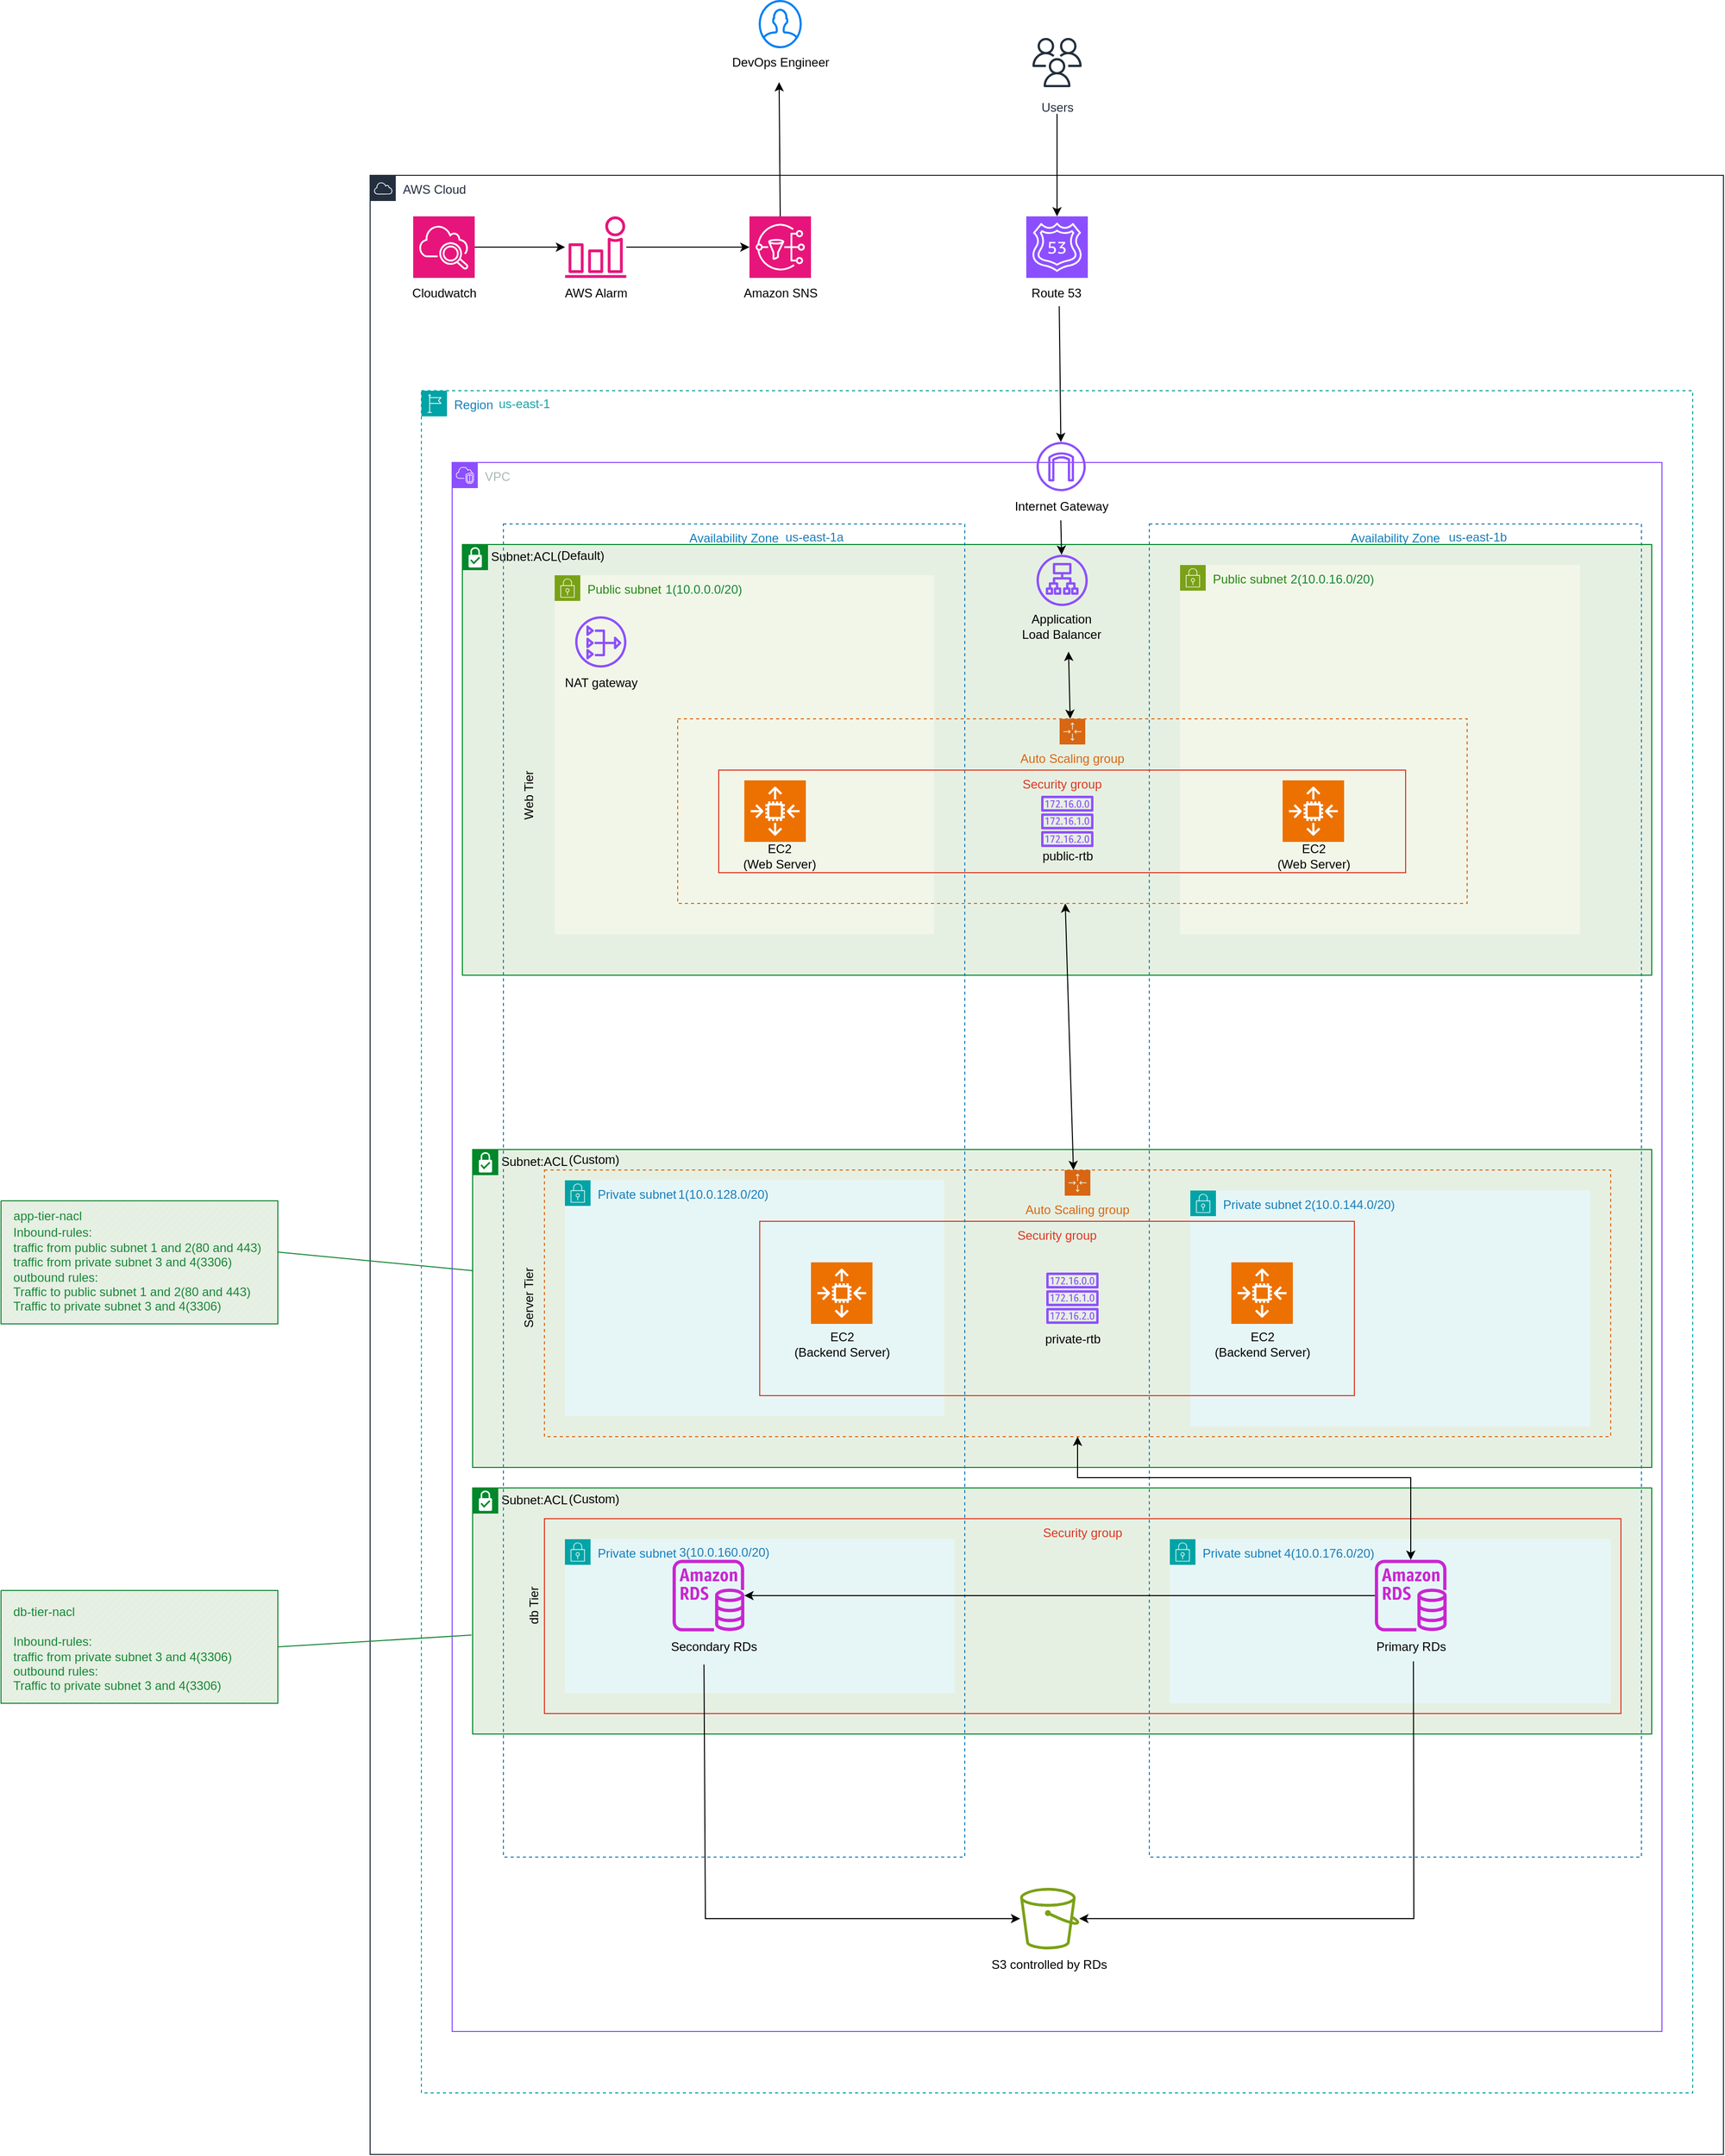 <mxfile version="25.0.1">
  <diagram name="Page-1" id="tlLKUwEAaoIh_okFM4wU">
    <mxGraphModel dx="1518" dy="1754" grid="1" gridSize="10" guides="1" tooltips="1" connect="1" arrows="1" fold="1" page="1" pageScale="1" pageWidth="827" pageHeight="1169" math="0" shadow="0">
      <root>
        <mxCell id="0" />
        <mxCell id="1" parent="0" />
        <mxCell id="Oq4xvx31ndR5QJnR-ndJ-1" value="Subnet:ACL" style="shape=mxgraph.ibm.box;prType=subnet;fontStyle=0;verticalAlign=top;align=left;spacingLeft=32;spacingTop=4;fillColor=#E6F0E2;rounded=0;whiteSpace=wrap;html=1;strokeColor=#00882B;strokeWidth=1;dashed=0;container=1;spacing=-4;collapsible=0;expand=0;recursiveResize=0;" vertex="1" parent="1">
          <mxGeometry x="80" y="1210" width="1150" height="240" as="geometry" />
        </mxCell>
        <mxCell id="Oq4xvx31ndR5QJnR-ndJ-2" value="Subnet:ACL" style="shape=mxgraph.ibm.box;prType=subnet;fontStyle=0;verticalAlign=top;align=left;spacingLeft=32;spacingTop=4;fillColor=#E6F0E2;rounded=0;whiteSpace=wrap;html=1;strokeColor=#00882B;strokeWidth=1;dashed=0;container=1;spacing=-4;collapsible=0;expand=0;recursiveResize=0;" vertex="1" parent="1">
          <mxGeometry x="80" y="880" width="1150" height="310" as="geometry" />
        </mxCell>
        <mxCell id="Oq4xvx31ndR5QJnR-ndJ-3" value="Subnet:ACL" style="shape=mxgraph.ibm.box;prType=subnet;fontStyle=0;verticalAlign=top;align=left;spacingLeft=32;spacingTop=4;fillColor=#E6F0E2;rounded=0;whiteSpace=wrap;html=1;strokeColor=#00882B;strokeWidth=1;dashed=0;container=1;spacing=-4;collapsible=0;expand=0;recursiveResize=0;" vertex="1" parent="1">
          <mxGeometry x="70" y="290" width="1160" height="420" as="geometry" />
        </mxCell>
        <mxCell id="Oq4xvx31ndR5QJnR-ndJ-4" value="Private subnet" style="points=[[0,0],[0.25,0],[0.5,0],[0.75,0],[1,0],[1,0.25],[1,0.5],[1,0.75],[1,1],[0.75,1],[0.5,1],[0.25,1],[0,1],[0,0.75],[0,0.5],[0,0.25]];outlineConnect=0;gradientColor=none;html=1;whiteSpace=wrap;fontSize=12;fontStyle=0;container=1;pointerEvents=0;collapsible=0;recursiveResize=0;shape=mxgraph.aws4.group;grIcon=mxgraph.aws4.group_security_group;grStroke=0;strokeColor=#00A4A6;fillColor=#E6F6F7;verticalAlign=top;align=left;spacingLeft=30;fontColor=#147EBA;dashed=0;" vertex="1" parent="1">
          <mxGeometry x="760" y="1260" width="430" height="160" as="geometry" />
        </mxCell>
        <mxCell id="Oq4xvx31ndR5QJnR-ndJ-5" value="Private subnet" style="points=[[0,0],[0.25,0],[0.5,0],[0.75,0],[1,0],[1,0.25],[1,0.5],[1,0.75],[1,1],[0.75,1],[0.5,1],[0.25,1],[0,1],[0,0.75],[0,0.5],[0,0.25]];outlineConnect=0;gradientColor=none;html=1;whiteSpace=wrap;fontSize=12;fontStyle=0;container=1;pointerEvents=0;collapsible=0;recursiveResize=0;shape=mxgraph.aws4.group;grIcon=mxgraph.aws4.group_security_group;grStroke=0;strokeColor=#00A4A6;fillColor=#E6F6F7;verticalAlign=top;align=left;spacingLeft=30;fontColor=#147EBA;dashed=0;" vertex="1" parent="1">
          <mxGeometry x="170" y="1260" width="380" height="150" as="geometry" />
        </mxCell>
        <mxCell id="Oq4xvx31ndR5QJnR-ndJ-6" value="Security group" style="fillColor=none;strokeColor=#DD3522;verticalAlign=top;fontStyle=0;fontColor=#DD3522;whiteSpace=wrap;html=1;" vertex="1" parent="1">
          <mxGeometry x="150" y="1240" width="1050" height="190" as="geometry" />
        </mxCell>
        <mxCell id="Oq4xvx31ndR5QJnR-ndJ-7" value="Private subnet" style="points=[[0,0],[0.25,0],[0.5,0],[0.75,0],[1,0],[1,0.25],[1,0.5],[1,0.75],[1,1],[0.75,1],[0.5,1],[0.25,1],[0,1],[0,0.75],[0,0.5],[0,0.25]];outlineConnect=0;gradientColor=none;html=1;whiteSpace=wrap;fontSize=12;fontStyle=0;container=1;pointerEvents=0;collapsible=0;recursiveResize=0;shape=mxgraph.aws4.group;grIcon=mxgraph.aws4.group_security_group;grStroke=0;strokeColor=#00A4A6;fillColor=#E6F6F7;verticalAlign=top;align=left;spacingLeft=30;fontColor=#147EBA;dashed=0;" vertex="1" parent="1">
          <mxGeometry x="780" y="920" width="390" height="230" as="geometry" />
        </mxCell>
        <mxCell id="Oq4xvx31ndR5QJnR-ndJ-8" value="Private subnet" style="points=[[0,0],[0.25,0],[0.5,0],[0.75,0],[1,0],[1,0.25],[1,0.5],[1,0.75],[1,1],[0.75,1],[0.5,1],[0.25,1],[0,1],[0,0.75],[0,0.5],[0,0.25]];outlineConnect=0;gradientColor=none;html=1;whiteSpace=wrap;fontSize=12;fontStyle=0;container=1;pointerEvents=0;collapsible=0;recursiveResize=0;shape=mxgraph.aws4.group;grIcon=mxgraph.aws4.group_security_group;grStroke=0;strokeColor=#00A4A6;fillColor=#E6F6F7;verticalAlign=top;align=left;spacingLeft=30;fontColor=#147EBA;dashed=0;" vertex="1" parent="1">
          <mxGeometry x="170" y="910" width="370" height="230" as="geometry" />
        </mxCell>
        <mxCell id="Oq4xvx31ndR5QJnR-ndJ-9" value="Security group" style="fillColor=none;strokeColor=#DD3522;verticalAlign=top;fontStyle=0;fontColor=#DD3522;whiteSpace=wrap;html=1;" vertex="1" parent="1">
          <mxGeometry x="360" y="950" width="580" height="170" as="geometry" />
        </mxCell>
        <mxCell id="Oq4xvx31ndR5QJnR-ndJ-10" value="Public subnet" style="points=[[0,0],[0.25,0],[0.5,0],[0.75,0],[1,0],[1,0.25],[1,0.5],[1,0.75],[1,1],[0.75,1],[0.5,1],[0.25,1],[0,1],[0,0.75],[0,0.5],[0,0.25]];outlineConnect=0;gradientColor=none;html=1;whiteSpace=wrap;fontSize=12;fontStyle=0;container=1;pointerEvents=0;collapsible=0;recursiveResize=0;shape=mxgraph.aws4.group;grIcon=mxgraph.aws4.group_security_group;grStroke=0;strokeColor=#7AA116;fillColor=#F2F6E8;verticalAlign=top;align=left;spacingLeft=30;fontColor=#248814;dashed=0;" vertex="1" parent="1">
          <mxGeometry x="770" y="310" width="390" height="360" as="geometry" />
        </mxCell>
        <mxCell id="Oq4xvx31ndR5QJnR-ndJ-11" value="Public subnet" style="points=[[0,0],[0.25,0],[0.5,0],[0.75,0],[1,0],[1,0.25],[1,0.5],[1,0.75],[1,1],[0.75,1],[0.5,1],[0.25,1],[0,1],[0,0.75],[0,0.5],[0,0.25]];outlineConnect=0;gradientColor=none;html=1;whiteSpace=wrap;fontSize=12;fontStyle=0;container=1;pointerEvents=0;collapsible=0;recursiveResize=0;shape=mxgraph.aws4.group;grIcon=mxgraph.aws4.group_security_group;grStroke=0;strokeColor=#7AA116;fillColor=#F2F6E8;verticalAlign=top;align=left;spacingLeft=30;fontColor=#248814;dashed=0;" vertex="1" parent="1">
          <mxGeometry x="160" y="320" width="370" height="350" as="geometry" />
        </mxCell>
        <mxCell id="Oq4xvx31ndR5QJnR-ndJ-12" value="Region" style="points=[[0,0],[0.25,0],[0.5,0],[0.75,0],[1,0],[1,0.25],[1,0.5],[1,0.75],[1,1],[0.75,1],[0.5,1],[0.25,1],[0,1],[0,0.75],[0,0.5],[0,0.25]];outlineConnect=0;gradientColor=none;html=1;whiteSpace=wrap;fontSize=12;fontStyle=0;container=1;pointerEvents=0;collapsible=0;recursiveResize=0;shape=mxgraph.aws4.group;grIcon=mxgraph.aws4.group_region;strokeColor=#00A4A6;fillColor=none;verticalAlign=top;align=left;spacingLeft=30;fontColor=#147EBA;dashed=1;" vertex="1" parent="1">
          <mxGeometry x="30" y="140" width="1240" height="1660" as="geometry" />
        </mxCell>
        <mxCell id="Oq4xvx31ndR5QJnR-ndJ-13" value="Users" style="sketch=0;outlineConnect=0;fontColor=#232F3E;gradientColor=none;strokeColor=#232F3E;fillColor=#ffffff;dashed=0;verticalLabelPosition=bottom;verticalAlign=top;align=center;html=1;fontSize=12;fontStyle=0;aspect=fixed;shape=mxgraph.aws4.resourceIcon;resIcon=mxgraph.aws4.users;" vertex="1" parent="1">
          <mxGeometry x="620" y="-210" width="60" height="60" as="geometry" />
        </mxCell>
        <mxCell id="Oq4xvx31ndR5QJnR-ndJ-14" value="VPC" style="points=[[0,0],[0.25,0],[0.5,0],[0.75,0],[1,0],[1,0.25],[1,0.5],[1,0.75],[1,1],[0.75,1],[0.5,1],[0.25,1],[0,1],[0,0.75],[0,0.5],[0,0.25]];outlineConnect=0;gradientColor=none;html=1;whiteSpace=wrap;fontSize=12;fontStyle=0;container=1;pointerEvents=0;collapsible=0;recursiveResize=0;shape=mxgraph.aws4.group;grIcon=mxgraph.aws4.group_vpc2;strokeColor=#8C4FFF;fillColor=none;verticalAlign=top;align=left;spacingLeft=30;fontColor=#AAB7B8;dashed=0;" vertex="1" parent="1">
          <mxGeometry x="60" y="210" width="1180" height="1530" as="geometry" />
        </mxCell>
        <object label="Availability Zone" id="Oq4xvx31ndR5QJnR-ndJ-15">
          <mxCell style="fillColor=none;strokeColor=#147EBA;dashed=1;verticalAlign=top;fontStyle=0;fontColor=#147EBA;whiteSpace=wrap;html=1;" vertex="1" parent="Oq4xvx31ndR5QJnR-ndJ-14">
            <mxGeometry x="50" y="60" width="450" height="1300" as="geometry" />
          </mxCell>
        </object>
        <mxCell id="Oq4xvx31ndR5QJnR-ndJ-16" value="Availability Zone" style="fillColor=none;strokeColor=#147EBA;dashed=1;verticalAlign=top;fontStyle=0;fontColor=#147EBA;whiteSpace=wrap;html=1;" vertex="1" parent="Oq4xvx31ndR5QJnR-ndJ-14">
          <mxGeometry x="680" y="60" width="480" height="1300" as="geometry" />
        </mxCell>
        <mxCell id="Oq4xvx31ndR5QJnR-ndJ-17" value="" style="sketch=0;points=[[0,0,0],[0.25,0,0],[0.5,0,0],[0.75,0,0],[1,0,0],[0,1,0],[0.25,1,0],[0.5,1,0],[0.75,1,0],[1,1,0],[0,0.25,0],[0,0.5,0],[0,0.75,0],[1,0.25,0],[1,0.5,0],[1,0.75,0]];outlineConnect=0;fontColor=#232F3E;fillColor=#ED7100;strokeColor=#ffffff;dashed=0;verticalLabelPosition=bottom;verticalAlign=top;align=center;html=1;fontSize=12;fontStyle=0;aspect=fixed;shape=mxgraph.aws4.resourceIcon;resIcon=mxgraph.aws4.auto_scaling2;" vertex="1" parent="Oq4xvx31ndR5QJnR-ndJ-14">
          <mxGeometry x="285" y="310" width="60" height="60" as="geometry" />
        </mxCell>
        <mxCell id="Oq4xvx31ndR5QJnR-ndJ-18" value="" style="sketch=0;outlineConnect=0;fontColor=#232F3E;gradientColor=none;fillColor=#C925D1;strokeColor=none;dashed=0;verticalLabelPosition=bottom;verticalAlign=top;align=center;html=1;fontSize=12;fontStyle=0;aspect=fixed;pointerEvents=1;shape=mxgraph.aws4.rds_instance;" vertex="1" parent="Oq4xvx31ndR5QJnR-ndJ-14">
          <mxGeometry x="215" y="1070" width="70" height="70" as="geometry" />
        </mxCell>
        <mxCell id="Oq4xvx31ndR5QJnR-ndJ-19" value="" style="sketch=0;outlineConnect=0;fontColor=#232F3E;gradientColor=none;fillColor=#8C4FFF;strokeColor=none;dashed=0;verticalLabelPosition=bottom;verticalAlign=top;align=center;html=1;fontSize=12;fontStyle=0;aspect=fixed;pointerEvents=1;shape=mxgraph.aws4.nat_gateway;" vertex="1" parent="Oq4xvx31ndR5QJnR-ndJ-14">
          <mxGeometry x="120" y="150" width="50" height="50" as="geometry" />
        </mxCell>
        <mxCell id="Oq4xvx31ndR5QJnR-ndJ-20" value="EC2&lt;div&gt;(Backend Server)&lt;/div&gt;" style="text;html=1;align=center;verticalAlign=middle;resizable=0;points=[];autosize=1;strokeColor=none;fillColor=none;" vertex="1" parent="Oq4xvx31ndR5QJnR-ndJ-14">
          <mxGeometry x="320" y="840" width="120" height="40" as="geometry" />
        </mxCell>
        <mxCell id="Oq4xvx31ndR5QJnR-ndJ-21" value="EC2&lt;div&gt;(Backend Server)&lt;/div&gt;" style="text;html=1;align=center;verticalAlign=middle;resizable=0;points=[];autosize=1;strokeColor=none;fillColor=none;" vertex="1" parent="Oq4xvx31ndR5QJnR-ndJ-14">
          <mxGeometry x="730" y="840" width="120" height="40" as="geometry" />
        </mxCell>
        <mxCell id="Oq4xvx31ndR5QJnR-ndJ-22" value="db Tier" style="text;html=1;align=center;verticalAlign=middle;resizable=0;points=[];autosize=1;strokeColor=none;fillColor=none;rotation=-90;" vertex="1" parent="Oq4xvx31ndR5QJnR-ndJ-14">
          <mxGeometry x="50" y="1100" width="60" height="30" as="geometry" />
        </mxCell>
        <mxCell id="Oq4xvx31ndR5QJnR-ndJ-23" value="" style="sketch=0;points=[[0,0,0],[0.25,0,0],[0.5,0,0],[0.75,0,0],[1,0,0],[0,1,0],[0.25,1,0],[0.5,1,0],[0.75,1,0],[1,1,0],[0,0.25,0],[0,0.5,0],[0,0.75,0],[1,0.25,0],[1,0.5,0],[1,0.75,0]];outlineConnect=0;fontColor=#232F3E;fillColor=#ED7100;strokeColor=#ffffff;dashed=0;verticalLabelPosition=bottom;verticalAlign=top;align=center;html=1;fontSize=12;fontStyle=0;aspect=fixed;shape=mxgraph.aws4.resourceIcon;resIcon=mxgraph.aws4.auto_scaling2;" vertex="1" parent="Oq4xvx31ndR5QJnR-ndJ-14">
          <mxGeometry x="810" y="310" width="60" height="60" as="geometry" />
        </mxCell>
        <mxCell id="Oq4xvx31ndR5QJnR-ndJ-24" value="" style="sketch=0;points=[[0,0,0],[0.25,0,0],[0.5,0,0],[0.75,0,0],[1,0,0],[0,1,0],[0.25,1,0],[0.5,1,0],[0.75,1,0],[1,1,0],[0,0.25,0],[0,0.5,0],[0,0.75,0],[1,0.25,0],[1,0.5,0],[1,0.75,0]];outlineConnect=0;fontColor=#232F3E;fillColor=#ED7100;strokeColor=#ffffff;dashed=0;verticalLabelPosition=bottom;verticalAlign=top;align=center;html=1;fontSize=12;fontStyle=0;aspect=fixed;shape=mxgraph.aws4.resourceIcon;resIcon=mxgraph.aws4.auto_scaling2;" vertex="1" parent="Oq4xvx31ndR5QJnR-ndJ-14">
          <mxGeometry x="760" y="780" width="60" height="60" as="geometry" />
        </mxCell>
        <mxCell id="Oq4xvx31ndR5QJnR-ndJ-25" value="(Default)" style="text;html=1;align=center;verticalAlign=middle;resizable=0;points=[];autosize=1;strokeColor=none;fillColor=none;" vertex="1" parent="Oq4xvx31ndR5QJnR-ndJ-14">
          <mxGeometry x="90" y="76" width="70" height="30" as="geometry" />
        </mxCell>
        <mxCell id="Oq4xvx31ndR5QJnR-ndJ-26" value="(Custom)" style="text;html=1;align=center;verticalAlign=middle;resizable=0;points=[];autosize=1;strokeColor=none;fillColor=none;" vertex="1" parent="Oq4xvx31ndR5QJnR-ndJ-14">
          <mxGeometry x="103" y="996" width="70" height="30" as="geometry" />
        </mxCell>
        <mxCell id="Oq4xvx31ndR5QJnR-ndJ-27" value="&lt;div style=&quot;text-align: start;&quot;&gt;&lt;font color=&quot;#178737&quot;&gt;1(10.0.0.0/20)&lt;/font&gt;&lt;/div&gt;" style="text;html=1;align=center;verticalAlign=middle;resizable=0;points=[];autosize=1;strokeColor=none;fillColor=none;" vertex="1" parent="Oq4xvx31ndR5QJnR-ndJ-14">
          <mxGeometry x="195" y="109" width="100" height="30" as="geometry" />
        </mxCell>
        <mxCell id="Oq4xvx31ndR5QJnR-ndJ-28" value="&lt;div style=&quot;text-align: start;&quot;&gt;&lt;font color=&quot;#178737&quot;&gt;2(10.0.16.0/20)&lt;/font&gt;&lt;/div&gt;" style="text;html=1;align=center;verticalAlign=middle;resizable=0;points=[];autosize=1;strokeColor=none;fillColor=none;" vertex="1" parent="Oq4xvx31ndR5QJnR-ndJ-14">
          <mxGeometry x="808" y="99" width="100" height="30" as="geometry" />
        </mxCell>
        <mxCell id="Oq4xvx31ndR5QJnR-ndJ-29" value="&lt;font color=&quot;#1e7db6&quot;&gt;us-east-1a&lt;/font&gt;" style="text;html=1;align=center;verticalAlign=middle;resizable=0;points=[];autosize=1;strokeColor=none;fillColor=none;" vertex="1" parent="Oq4xvx31ndR5QJnR-ndJ-14">
          <mxGeometry x="313" y="58" width="80" height="30" as="geometry" />
        </mxCell>
        <mxCell id="Oq4xvx31ndR5QJnR-ndJ-30" value="&lt;font color=&quot;#1e7db6&quot;&gt;us-east-1b&lt;/font&gt;" style="text;html=1;align=center;verticalAlign=middle;resizable=0;points=[];autosize=1;strokeColor=none;fillColor=none;" vertex="1" parent="Oq4xvx31ndR5QJnR-ndJ-14">
          <mxGeometry x="960" y="58" width="80" height="30" as="geometry" />
        </mxCell>
        <mxCell id="Oq4xvx31ndR5QJnR-ndJ-31" value="&lt;div style=&quot;text-align: start;&quot;&gt;&lt;font&gt;2(10.0.144.0/20)&lt;/font&gt;&lt;/div&gt;" style="text;html=1;align=center;verticalAlign=middle;resizable=0;points=[];autosize=1;strokeColor=none;fillColor=none;fontColor=#1E7DB6;" vertex="1" parent="Oq4xvx31ndR5QJnR-ndJ-14">
          <mxGeometry x="820" y="709" width="110" height="30" as="geometry" />
        </mxCell>
        <mxCell id="Oq4xvx31ndR5QJnR-ndJ-32" value="AWS Cloud" style="points=[[0,0],[0.25,0],[0.5,0],[0.75,0],[1,0],[1,0.25],[1,0.5],[1,0.75],[1,1],[0.75,1],[0.5,1],[0.25,1],[0,1],[0,0.75],[0,0.5],[0,0.25]];outlineConnect=0;gradientColor=none;html=1;whiteSpace=wrap;fontSize=12;fontStyle=0;container=1;pointerEvents=0;collapsible=0;recursiveResize=0;shape=mxgraph.aws4.group;grIcon=mxgraph.aws4.group_aws_cloud;strokeColor=#232F3E;fillColor=none;verticalAlign=top;align=left;spacingLeft=30;fontColor=#232F3E;dashed=0;" vertex="1" parent="1">
          <mxGeometry x="-20" y="-70" width="1320" height="1930" as="geometry" />
        </mxCell>
        <mxCell id="Oq4xvx31ndR5QJnR-ndJ-33" value="" style="sketch=0;points=[[0,0,0],[0.25,0,0],[0.5,0,0],[0.75,0,0],[1,0,0],[0,1,0],[0.25,1,0],[0.5,1,0],[0.75,1,0],[1,1,0],[0,0.25,0],[0,0.5,0],[0,0.75,0],[1,0.25,0],[1,0.5,0],[1,0.75,0]];outlineConnect=0;fontColor=#232F3E;fillColor=#8C4FFF;strokeColor=#ffffff;dashed=0;verticalLabelPosition=bottom;verticalAlign=top;align=center;html=1;fontSize=12;fontStyle=0;aspect=fixed;shape=mxgraph.aws4.resourceIcon;resIcon=mxgraph.aws4.route_53;" vertex="1" parent="Oq4xvx31ndR5QJnR-ndJ-32">
          <mxGeometry x="640" y="40" width="60" height="60" as="geometry" />
        </mxCell>
        <mxCell id="Oq4xvx31ndR5QJnR-ndJ-34" value="" style="sketch=0;outlineConnect=0;fontColor=#232F3E;gradientColor=none;fillColor=#8C4FFF;strokeColor=none;dashed=0;verticalLabelPosition=bottom;verticalAlign=top;align=center;html=1;fontSize=12;fontStyle=0;aspect=fixed;pointerEvents=1;shape=mxgraph.aws4.internet_gateway;" vertex="1" parent="Oq4xvx31ndR5QJnR-ndJ-32">
          <mxGeometry x="650" y="260" width="48" height="48" as="geometry" />
        </mxCell>
        <mxCell id="Oq4xvx31ndR5QJnR-ndJ-35" value="" style="endArrow=classic;html=1;rounded=0;exitX=0.545;exitY=0.921;exitDx=0;exitDy=0;exitPerimeter=0;" edge="1" parent="Oq4xvx31ndR5QJnR-ndJ-32" source="Oq4xvx31ndR5QJnR-ndJ-36" target="Oq4xvx31ndR5QJnR-ndJ-34">
          <mxGeometry width="50" height="50" relative="1" as="geometry">
            <mxPoint x="600" y="130" as="sourcePoint" />
            <mxPoint x="570" y="410" as="targetPoint" />
          </mxGeometry>
        </mxCell>
        <mxCell id="Oq4xvx31ndR5QJnR-ndJ-36" value="Route 53" style="text;html=1;align=center;verticalAlign=middle;resizable=0;points=[];autosize=1;strokeColor=none;fillColor=none;" vertex="1" parent="Oq4xvx31ndR5QJnR-ndJ-32">
          <mxGeometry x="634" y="100" width="70" height="30" as="geometry" />
        </mxCell>
        <mxCell id="Oq4xvx31ndR5QJnR-ndJ-37" value="Internet Gateway" style="text;html=1;align=center;verticalAlign=middle;resizable=0;points=[];autosize=1;strokeColor=none;fillColor=none;" vertex="1" parent="Oq4xvx31ndR5QJnR-ndJ-32">
          <mxGeometry x="619" y="308" width="110" height="30" as="geometry" />
        </mxCell>
        <mxCell id="Oq4xvx31ndR5QJnR-ndJ-38" value="" style="sketch=0;outlineConnect=0;fontColor=#232F3E;gradientColor=none;fillColor=#8C4FFF;strokeColor=none;dashed=0;verticalLabelPosition=bottom;verticalAlign=top;align=center;html=1;fontSize=12;fontStyle=0;aspect=fixed;pointerEvents=1;shape=mxgraph.aws4.application_load_balancer;" vertex="1" parent="Oq4xvx31ndR5QJnR-ndJ-32">
          <mxGeometry x="650" y="370" width="50" height="50" as="geometry" />
        </mxCell>
        <mxCell id="Oq4xvx31ndR5QJnR-ndJ-39" value="Application&lt;div&gt;Load Balancer&lt;/div&gt;" style="text;html=1;align=center;verticalAlign=middle;resizable=0;points=[];autosize=1;strokeColor=none;fillColor=none;" vertex="1" parent="Oq4xvx31ndR5QJnR-ndJ-32">
          <mxGeometry x="624" y="420" width="100" height="40" as="geometry" />
        </mxCell>
        <mxCell id="Oq4xvx31ndR5QJnR-ndJ-40" value="" style="endArrow=classic;html=1;rounded=0;exitX=0.497;exitY=0.946;exitDx=0;exitDy=0;exitPerimeter=0;" edge="1" parent="Oq4xvx31ndR5QJnR-ndJ-32" source="Oq4xvx31ndR5QJnR-ndJ-37" target="Oq4xvx31ndR5QJnR-ndJ-38">
          <mxGeometry width="50" height="50" relative="1" as="geometry">
            <mxPoint x="560" y="660" as="sourcePoint" />
            <mxPoint x="610" y="610" as="targetPoint" />
          </mxGeometry>
        </mxCell>
        <mxCell id="Oq4xvx31ndR5QJnR-ndJ-41" value="Server Tier" style="text;html=1;align=center;verticalAlign=middle;resizable=0;points=[];autosize=1;strokeColor=none;fillColor=none;rotation=-90;" vertex="1" parent="Oq4xvx31ndR5QJnR-ndJ-32">
          <mxGeometry x="115" y="1080" width="80" height="30" as="geometry" />
        </mxCell>
        <mxCell id="Oq4xvx31ndR5QJnR-ndJ-42" value="Web Tier" style="text;html=1;align=center;verticalAlign=middle;resizable=0;points=[];autosize=1;strokeColor=none;fillColor=none;flipV=0;flipH=1;rotation=-90;" vertex="1" parent="Oq4xvx31ndR5QJnR-ndJ-32">
          <mxGeometry x="120" y="590" width="70" height="30" as="geometry" />
        </mxCell>
        <mxCell id="Oq4xvx31ndR5QJnR-ndJ-43" value="NAT gateway" style="text;html=1;align=center;verticalAlign=middle;resizable=0;points=[];autosize=1;strokeColor=none;fillColor=none;" vertex="1" parent="Oq4xvx31ndR5QJnR-ndJ-32">
          <mxGeometry x="180" y="480" width="90" height="30" as="geometry" />
        </mxCell>
        <mxCell id="Oq4xvx31ndR5QJnR-ndJ-44" value="" style="sketch=0;points=[[0,0,0],[0.25,0,0],[0.5,0,0],[0.75,0,0],[1,0,0],[0,1,0],[0.25,1,0],[0.5,1,0],[0.75,1,0],[1,1,0],[0,0.25,0],[0,0.5,0],[0,0.75,0],[1,0.25,0],[1,0.5,0],[1,0.75,0]];points=[[0,0,0],[0.25,0,0],[0.5,0,0],[0.75,0,0],[1,0,0],[0,1,0],[0.25,1,0],[0.5,1,0],[0.75,1,0],[1,1,0],[0,0.25,0],[0,0.5,0],[0,0.75,0],[1,0.25,0],[1,0.5,0],[1,0.75,0]];outlineConnect=0;fontColor=#232F3E;fillColor=#E7157B;strokeColor=#ffffff;dashed=0;verticalLabelPosition=bottom;verticalAlign=top;align=center;html=1;fontSize=12;fontStyle=0;aspect=fixed;shape=mxgraph.aws4.resourceIcon;resIcon=mxgraph.aws4.cloudwatch_2;" vertex="1" parent="Oq4xvx31ndR5QJnR-ndJ-32">
          <mxGeometry x="42" y="40" width="60" height="60" as="geometry" />
        </mxCell>
        <mxCell id="Oq4xvx31ndR5QJnR-ndJ-45" value="Cloudwatch" style="text;html=1;align=center;verticalAlign=middle;resizable=0;points=[];autosize=1;strokeColor=none;fillColor=none;" vertex="1" parent="Oq4xvx31ndR5QJnR-ndJ-32">
          <mxGeometry x="27" y="100" width="90" height="30" as="geometry" />
        </mxCell>
        <mxCell id="Oq4xvx31ndR5QJnR-ndJ-46" value="" style="sketch=0;outlineConnect=0;fontColor=#232F3E;gradientColor=none;fillColor=#7AA116;strokeColor=none;dashed=0;verticalLabelPosition=bottom;verticalAlign=top;align=center;html=1;fontSize=12;fontStyle=0;aspect=fixed;pointerEvents=1;shape=mxgraph.aws4.bucket;" vertex="1" parent="Oq4xvx31ndR5QJnR-ndJ-32">
          <mxGeometry x="634" y="1670" width="57.69" height="60" as="geometry" />
        </mxCell>
        <mxCell id="Oq4xvx31ndR5QJnR-ndJ-47" value="S3 controlled by RDs" style="text;html=1;align=center;verticalAlign=middle;resizable=0;points=[];autosize=1;strokeColor=none;fillColor=none;" vertex="1" parent="Oq4xvx31ndR5QJnR-ndJ-32">
          <mxGeometry x="591.69" y="1730" width="140" height="30" as="geometry" />
        </mxCell>
        <mxCell id="Oq4xvx31ndR5QJnR-ndJ-48" value="Secondary RDs" style="text;html=1;align=center;verticalAlign=middle;resizable=0;points=[];autosize=1;strokeColor=none;fillColor=none;" vertex="1" parent="Oq4xvx31ndR5QJnR-ndJ-32">
          <mxGeometry x="280" y="1420" width="110" height="30" as="geometry" />
        </mxCell>
        <mxCell id="Oq4xvx31ndR5QJnR-ndJ-49" value="Primary RDs" style="text;html=1;align=center;verticalAlign=middle;resizable=0;points=[];autosize=1;strokeColor=none;fillColor=none;" vertex="1" parent="Oq4xvx31ndR5QJnR-ndJ-32">
          <mxGeometry x="970" y="1420" width="90" height="30" as="geometry" />
        </mxCell>
        <mxCell id="Oq4xvx31ndR5QJnR-ndJ-50" value="" style="sketch=0;outlineConnect=0;fontColor=#232F3E;gradientColor=none;fillColor=#C925D1;strokeColor=none;dashed=0;verticalLabelPosition=bottom;verticalAlign=top;align=center;html=1;fontSize=12;fontStyle=0;aspect=fixed;pointerEvents=1;shape=mxgraph.aws4.rds_instance;" vertex="1" parent="Oq4xvx31ndR5QJnR-ndJ-32">
          <mxGeometry x="980" y="1350" width="70" height="70" as="geometry" />
        </mxCell>
        <mxCell id="Oq4xvx31ndR5QJnR-ndJ-51" value="" style="endArrow=classic;html=1;rounded=0;exitX=0.415;exitY=1.074;exitDx=0;exitDy=0;exitPerimeter=0;" edge="1" parent="Oq4xvx31ndR5QJnR-ndJ-32" source="Oq4xvx31ndR5QJnR-ndJ-48" target="Oq4xvx31ndR5QJnR-ndJ-46">
          <mxGeometry width="50" height="50" relative="1" as="geometry">
            <mxPoint x="720" y="1540" as="sourcePoint" />
            <mxPoint x="770" y="1490" as="targetPoint" />
            <Array as="points">
              <mxPoint x="327" y="1700" />
            </Array>
          </mxGeometry>
        </mxCell>
        <mxCell id="Oq4xvx31ndR5QJnR-ndJ-52" value="" style="endArrow=classic;html=1;rounded=0;exitX=0.529;exitY=0.972;exitDx=0;exitDy=0;exitPerimeter=0;" edge="1" parent="Oq4xvx31ndR5QJnR-ndJ-32" source="Oq4xvx31ndR5QJnR-ndJ-49" target="Oq4xvx31ndR5QJnR-ndJ-46">
          <mxGeometry width="50" height="50" relative="1" as="geometry">
            <mxPoint x="720" y="1540" as="sourcePoint" />
            <mxPoint x="770" y="1490" as="targetPoint" />
            <Array as="points">
              <mxPoint x="1018" y="1700" />
            </Array>
          </mxGeometry>
        </mxCell>
        <mxCell id="Oq4xvx31ndR5QJnR-ndJ-53" value="" style="sketch=0;points=[[0,0,0],[0.25,0,0],[0.5,0,0],[0.75,0,0],[1,0,0],[0,1,0],[0.25,1,0],[0.5,1,0],[0.75,1,0],[1,1,0],[0,0.25,0],[0,0.5,0],[0,0.75,0],[1,0.25,0],[1,0.5,0],[1,0.75,0]];outlineConnect=0;fontColor=#232F3E;fillColor=#E7157B;strokeColor=#ffffff;dashed=0;verticalLabelPosition=bottom;verticalAlign=top;align=center;html=1;fontSize=12;fontStyle=0;aspect=fixed;shape=mxgraph.aws4.resourceIcon;resIcon=mxgraph.aws4.sns;" vertex="1" parent="Oq4xvx31ndR5QJnR-ndJ-32">
          <mxGeometry x="370" y="40" width="60" height="60" as="geometry" />
        </mxCell>
        <mxCell id="Oq4xvx31ndR5QJnR-ndJ-54" value="Amazon SNS" style="text;html=1;align=center;verticalAlign=middle;resizable=0;points=[];autosize=1;strokeColor=none;fillColor=none;" vertex="1" parent="Oq4xvx31ndR5QJnR-ndJ-32">
          <mxGeometry x="350" y="100" width="100" height="30" as="geometry" />
        </mxCell>
        <mxCell id="Oq4xvx31ndR5QJnR-ndJ-55" value="" style="endArrow=classic;html=1;rounded=0;exitX=1;exitY=0.5;exitDx=0;exitDy=0;exitPerimeter=0;" edge="1" parent="Oq4xvx31ndR5QJnR-ndJ-32" source="Oq4xvx31ndR5QJnR-ndJ-44" target="Oq4xvx31ndR5QJnR-ndJ-56">
          <mxGeometry width="50" height="50" relative="1" as="geometry">
            <mxPoint x="720" y="360" as="sourcePoint" />
            <mxPoint x="770" y="310" as="targetPoint" />
          </mxGeometry>
        </mxCell>
        <mxCell id="Oq4xvx31ndR5QJnR-ndJ-56" value="" style="sketch=0;outlineConnect=0;fontColor=#232F3E;gradientColor=none;fillColor=#E7157B;strokeColor=none;dashed=0;verticalLabelPosition=bottom;verticalAlign=top;align=center;html=1;fontSize=12;fontStyle=0;aspect=fixed;pointerEvents=1;shape=mxgraph.aws4.alarm;" vertex="1" parent="Oq4xvx31ndR5QJnR-ndJ-32">
          <mxGeometry x="190" y="40" width="60" height="60" as="geometry" />
        </mxCell>
        <mxCell id="Oq4xvx31ndR5QJnR-ndJ-57" value="AWS Alarm" style="text;html=1;align=center;verticalAlign=middle;resizable=0;points=[];autosize=1;strokeColor=none;fillColor=none;" vertex="1" parent="Oq4xvx31ndR5QJnR-ndJ-32">
          <mxGeometry x="175" y="100" width="90" height="30" as="geometry" />
        </mxCell>
        <mxCell id="Oq4xvx31ndR5QJnR-ndJ-58" value="" style="endArrow=classic;html=1;rounded=0;entryX=0;entryY=0.5;entryDx=0;entryDy=0;entryPerimeter=0;" edge="1" parent="Oq4xvx31ndR5QJnR-ndJ-32" source="Oq4xvx31ndR5QJnR-ndJ-56" target="Oq4xvx31ndR5QJnR-ndJ-53">
          <mxGeometry width="50" height="50" relative="1" as="geometry">
            <mxPoint x="700" y="330" as="sourcePoint" />
            <mxPoint x="750" y="280" as="targetPoint" />
          </mxGeometry>
        </mxCell>
        <mxCell id="Oq4xvx31ndR5QJnR-ndJ-59" value="(Custom)" style="text;html=1;align=center;verticalAlign=middle;resizable=0;points=[];autosize=1;strokeColor=none;fillColor=none;" vertex="1" parent="Oq4xvx31ndR5QJnR-ndJ-32">
          <mxGeometry x="183" y="945" width="70" height="30" as="geometry" />
        </mxCell>
        <mxCell id="Oq4xvx31ndR5QJnR-ndJ-60" value="&lt;font color=&quot;#1da3a5&quot;&gt;&lt;span style=&quot;caret-color: rgb(29, 163, 165);&quot;&gt;us-east-1&lt;/span&gt;&lt;/font&gt;" style="text;html=1;align=center;verticalAlign=middle;resizable=0;points=[];autosize=1;strokeColor=none;fillColor=none;" vertex="1" parent="Oq4xvx31ndR5QJnR-ndJ-32">
          <mxGeometry x="115" y="208" width="70" height="30" as="geometry" />
        </mxCell>
        <mxCell id="Oq4xvx31ndR5QJnR-ndJ-61" value="&lt;div style=&quot;text-align: start;&quot;&gt;&lt;font&gt;3(10.0.160.0/20)&lt;/font&gt;&lt;/div&gt;" style="text;html=1;align=center;verticalAlign=middle;resizable=0;points=[];autosize=1;strokeColor=none;fillColor=none;fontColor=#1E7DB6;" vertex="1" parent="Oq4xvx31ndR5QJnR-ndJ-32">
          <mxGeometry x="290" y="1328" width="110" height="30" as="geometry" />
        </mxCell>
        <mxCell id="Oq4xvx31ndR5QJnR-ndJ-62" value="&lt;div style=&quot;text-align: start;&quot;&gt;&lt;font&gt;4(10.0.176.0/20)&lt;/font&gt;&lt;/div&gt;" style="text;html=1;align=center;verticalAlign=middle;resizable=0;points=[];autosize=1;strokeColor=none;fillColor=none;fontColor=#1E7DB6;" vertex="1" parent="Oq4xvx31ndR5QJnR-ndJ-32">
          <mxGeometry x="880" y="1329" width="110" height="30" as="geometry" />
        </mxCell>
        <mxCell id="Oq4xvx31ndR5QJnR-ndJ-63" value="" style="endArrow=classic;html=1;rounded=0;entryX=0.5;entryY=0;entryDx=0;entryDy=0;entryPerimeter=0;" edge="1" parent="1" target="Oq4xvx31ndR5QJnR-ndJ-33">
          <mxGeometry width="50" height="50" relative="1" as="geometry">
            <mxPoint x="650" y="-130" as="sourcePoint" />
            <mxPoint x="550" y="340" as="targetPoint" />
          </mxGeometry>
        </mxCell>
        <mxCell id="Oq4xvx31ndR5QJnR-ndJ-64" value="Auto Scaling group" style="points=[[0,0],[0.25,0],[0.5,0],[0.75,0],[1,0],[1,0.25],[1,0.5],[1,0.75],[1,1],[0.75,1],[0.5,1],[0.25,1],[0,1],[0,0.75],[0,0.5],[0,0.25]];outlineConnect=0;gradientColor=none;html=1;whiteSpace=wrap;fontSize=12;fontStyle=0;container=1;pointerEvents=0;collapsible=0;recursiveResize=0;shape=mxgraph.aws4.groupCenter;grIcon=mxgraph.aws4.group_auto_scaling_group;grStroke=1;strokeColor=#D86613;fillColor=none;verticalAlign=top;align=center;fontColor=#D86613;dashed=1;spacingTop=25;" vertex="1" parent="1">
          <mxGeometry x="150" y="900" width="1040" height="260" as="geometry" />
        </mxCell>
        <mxCell id="Oq4xvx31ndR5QJnR-ndJ-65" value="private-rtb" style="text;html=1;align=center;verticalAlign=middle;resizable=0;points=[];autosize=1;strokeColor=none;fillColor=none;" vertex="1" parent="Oq4xvx31ndR5QJnR-ndJ-64">
          <mxGeometry x="475" y="150" width="80" height="30" as="geometry" />
        </mxCell>
        <mxCell id="Oq4xvx31ndR5QJnR-ndJ-66" value="" style="sketch=0;points=[[0,0,0],[0.25,0,0],[0.5,0,0],[0.75,0,0],[1,0,0],[0,1,0],[0.25,1,0],[0.5,1,0],[0.75,1,0],[1,1,0],[0,0.25,0],[0,0.5,0],[0,0.75,0],[1,0.25,0],[1,0.5,0],[1,0.75,0]];outlineConnect=0;fontColor=#232F3E;fillColor=#ED7100;strokeColor=#ffffff;dashed=0;verticalLabelPosition=bottom;verticalAlign=top;align=center;html=1;fontSize=12;fontStyle=0;aspect=fixed;shape=mxgraph.aws4.resourceIcon;resIcon=mxgraph.aws4.auto_scaling2;" vertex="1" parent="Oq4xvx31ndR5QJnR-ndJ-64">
          <mxGeometry x="260" y="90" width="60" height="60" as="geometry" />
        </mxCell>
        <mxCell id="Oq4xvx31ndR5QJnR-ndJ-67" value="&lt;div style=&quot;text-align: start;&quot;&gt;&lt;font&gt;1(10.0.128.0/20)&lt;/font&gt;&lt;/div&gt;" style="text;html=1;align=center;verticalAlign=middle;resizable=0;points=[];autosize=1;strokeColor=none;fillColor=none;fontColor=#1E7DB6;" vertex="1" parent="Oq4xvx31ndR5QJnR-ndJ-64">
          <mxGeometry x="119" y="9" width="110" height="30" as="geometry" />
        </mxCell>
        <mxCell id="Oq4xvx31ndR5QJnR-ndJ-68" value="" style="sketch=0;outlineConnect=0;fontColor=#232F3E;gradientColor=none;fillColor=#8C4FFF;strokeColor=none;dashed=0;verticalLabelPosition=bottom;verticalAlign=top;align=center;html=1;fontSize=12;fontStyle=0;aspect=fixed;pointerEvents=1;shape=mxgraph.aws4.route_table;" vertex="1" parent="1">
          <mxGeometry x="634.34" y="535" width="51.32" height="50" as="geometry" />
        </mxCell>
        <mxCell id="Oq4xvx31ndR5QJnR-ndJ-69" value="" style="sketch=0;outlineConnect=0;fontColor=#232F3E;gradientColor=none;fillColor=#8C4FFF;strokeColor=none;dashed=0;verticalLabelPosition=bottom;verticalAlign=top;align=center;html=1;fontSize=12;fontStyle=0;aspect=fixed;pointerEvents=1;shape=mxgraph.aws4.route_table;" vertex="1" parent="1">
          <mxGeometry x="639.34" y="1000" width="51.32" height="50" as="geometry" />
        </mxCell>
        <mxCell id="Oq4xvx31ndR5QJnR-ndJ-70" value="public-rtb" style="text;html=1;align=center;verticalAlign=middle;resizable=0;points=[];autosize=1;strokeColor=none;fillColor=none;" vertex="1" parent="1">
          <mxGeometry x="625" y="579" width="70" height="30" as="geometry" />
        </mxCell>
        <mxCell id="Oq4xvx31ndR5QJnR-ndJ-71" value="" style="endArrow=classic;startArrow=classic;html=1;rounded=0;" edge="1" parent="1" source="Oq4xvx31ndR5QJnR-ndJ-64">
          <mxGeometry width="50" height="50" relative="1" as="geometry">
            <mxPoint x="658.786" y="750.001" as="sourcePoint" />
            <mxPoint x="658" y="640" as="targetPoint" />
          </mxGeometry>
        </mxCell>
        <mxCell id="Oq4xvx31ndR5QJnR-ndJ-72" value="" style="endArrow=classic;startArrow=classic;html=1;rounded=0;entryX=0.5;entryY=1;entryDx=0;entryDy=0;" edge="1" parent="1" source="Oq4xvx31ndR5QJnR-ndJ-50" target="Oq4xvx31ndR5QJnR-ndJ-64">
          <mxGeometry width="50" height="50" relative="1" as="geometry">
            <mxPoint x="540" y="1160" as="sourcePoint" />
            <mxPoint x="590" y="1110" as="targetPoint" />
            <Array as="points">
              <mxPoint x="995" y="1200" />
              <mxPoint x="670" y="1200" />
            </Array>
          </mxGeometry>
        </mxCell>
        <mxCell id="Oq4xvx31ndR5QJnR-ndJ-73" value="Auto Scaling group" style="points=[[0,0],[0.25,0],[0.5,0],[0.75,0],[1,0],[1,0.25],[1,0.5],[1,0.75],[1,1],[0.75,1],[0.5,1],[0.25,1],[0,1],[0,0.75],[0,0.5],[0,0.25]];outlineConnect=0;gradientColor=none;html=1;whiteSpace=wrap;fontSize=12;fontStyle=0;container=1;pointerEvents=0;collapsible=0;recursiveResize=0;shape=mxgraph.aws4.groupCenter;grIcon=mxgraph.aws4.group_auto_scaling_group;grStroke=1;strokeColor=#D86613;fillColor=none;verticalAlign=top;align=center;fontColor=#D86613;dashed=1;spacingTop=25;" vertex="1" parent="1">
          <mxGeometry x="280" y="460" width="770" height="180" as="geometry" />
        </mxCell>
        <mxCell id="Oq4xvx31ndR5QJnR-ndJ-74" value="EC2&lt;div&gt;(Web Server)&lt;/div&gt;" style="text;html=1;align=center;verticalAlign=middle;resizable=0;points=[];autosize=1;strokeColor=none;fillColor=none;" vertex="1" parent="Oq4xvx31ndR5QJnR-ndJ-73">
          <mxGeometry x="54" y="114" width="90" height="40" as="geometry" />
        </mxCell>
        <mxCell id="Oq4xvx31ndR5QJnR-ndJ-75" value="EC2&lt;div&gt;(Web Server)&lt;/div&gt;" style="text;html=1;align=center;verticalAlign=middle;resizable=0;points=[];autosize=1;strokeColor=none;fillColor=none;" vertex="1" parent="Oq4xvx31ndR5QJnR-ndJ-73">
          <mxGeometry x="575" y="114" width="90" height="40" as="geometry" />
        </mxCell>
        <mxCell id="Oq4xvx31ndR5QJnR-ndJ-76" value="" style="endArrow=classic;startArrow=classic;html=1;rounded=0;entryX=0.572;entryY=1.113;entryDx=0;entryDy=0;entryPerimeter=0;" edge="1" parent="1" source="Oq4xvx31ndR5QJnR-ndJ-73" target="Oq4xvx31ndR5QJnR-ndJ-39">
          <mxGeometry width="50" height="50" relative="1" as="geometry">
            <mxPoint x="700" y="480" as="sourcePoint" />
            <mxPoint x="750" y="430" as="targetPoint" />
          </mxGeometry>
        </mxCell>
        <mxCell id="Oq4xvx31ndR5QJnR-ndJ-77" value="Security group" style="fillColor=none;strokeColor=#DD3522;verticalAlign=top;fontStyle=0;fontColor=#DD3522;whiteSpace=wrap;html=1;" vertex="1" parent="1">
          <mxGeometry x="320" y="510" width="670" height="100" as="geometry" />
        </mxCell>
        <mxCell id="Oq4xvx31ndR5QJnR-ndJ-78" value="" style="html=1;verticalLabelPosition=bottom;align=center;labelBackgroundColor=#ffffff;verticalAlign=top;strokeWidth=2;strokeColor=#0080F0;shadow=0;dashed=0;shape=mxgraph.ios7.icons.user;" vertex="1" parent="1">
          <mxGeometry x="360" y="-240" width="40" height="45" as="geometry" />
        </mxCell>
        <mxCell id="Oq4xvx31ndR5QJnR-ndJ-79" value="DevOps Engineer" style="text;html=1;align=center;verticalAlign=middle;resizable=0;points=[];autosize=1;strokeColor=none;fillColor=none;" vertex="1" parent="1">
          <mxGeometry x="320" y="-195" width="120" height="30" as="geometry" />
        </mxCell>
        <mxCell id="Oq4xvx31ndR5QJnR-ndJ-80" value="" style="endArrow=classic;html=1;rounded=0;exitX=0.5;exitY=0;exitDx=0;exitDy=0;exitPerimeter=0;entryX=0.491;entryY=1.138;entryDx=0;entryDy=0;entryPerimeter=0;" edge="1" parent="1" source="Oq4xvx31ndR5QJnR-ndJ-53" target="Oq4xvx31ndR5QJnR-ndJ-79">
          <mxGeometry width="50" height="50" relative="1" as="geometry">
            <mxPoint x="700" y="280" as="sourcePoint" />
            <mxPoint x="750" y="230" as="targetPoint" />
          </mxGeometry>
        </mxCell>
        <mxCell id="Oq4xvx31ndR5QJnR-ndJ-81" value="" style="endArrow=classic;html=1;rounded=0;" edge="1" parent="1" source="Oq4xvx31ndR5QJnR-ndJ-50" target="Oq4xvx31ndR5QJnR-ndJ-18">
          <mxGeometry width="50" height="50" relative="1" as="geometry">
            <mxPoint x="590" y="1110" as="sourcePoint" />
            <mxPoint x="540" y="1160" as="targetPoint" />
          </mxGeometry>
        </mxCell>
        <mxCell id="Oq4xvx31ndR5QJnR-ndJ-82" value="" style="verticalLabelPosition=bottom;verticalAlign=top;html=1;shape=mxgraph.basic.patternFillRect;fillStyle=diag;step=5;fillStrokeWidth=0.2;fillStrokeColor=#dddddd;fillColor=#E6F0E3;strokeColor=#178737;" vertex="1" parent="1">
          <mxGeometry x="-380" y="930" width="270" height="120" as="geometry" />
        </mxCell>
        <mxCell id="Oq4xvx31ndR5QJnR-ndJ-83" value="app-tier-nacl" style="text;html=1;align=center;verticalAlign=middle;resizable=0;points=[];autosize=1;strokeColor=none;fillColor=none;fontColor=#178737;" vertex="1" parent="1">
          <mxGeometry x="-380" y="930" width="90" height="30" as="geometry" />
        </mxCell>
        <mxCell id="Oq4xvx31ndR5QJnR-ndJ-84" value="Inbound-rules:&lt;div&gt;traffic from public subnet 1 and 2(80 and 443)&lt;/div&gt;&lt;div&gt;traffic from private subnet 3 and 4(3306)&lt;/div&gt;&lt;div&gt;outbound rules:&lt;/div&gt;&lt;div&gt;Traffic to public subnet 1 and 2(80 and 443)&lt;/div&gt;&lt;div&gt;Traffic to private subnet 3 and 4(3306)&lt;/div&gt;" style="text;html=1;align=left;verticalAlign=center;resizable=0;points=[];autosize=1;strokeColor=none;fillColor=none;font-color=178737;fontColor=#178737;" vertex="1" parent="1">
          <mxGeometry x="-370" y="940" width="270" height="100" as="geometry" />
        </mxCell>
        <mxCell id="Oq4xvx31ndR5QJnR-ndJ-85" value="" style="endArrow=none;html=1;rounded=0;entryX=0;entryY=0.381;entryDx=0;entryDy=0;entryPerimeter=0;strokeColor=#178737;" edge="1" parent="1" target="Oq4xvx31ndR5QJnR-ndJ-2">
          <mxGeometry width="50" height="50" relative="1" as="geometry">
            <mxPoint x="-110" y="980" as="sourcePoint" />
            <mxPoint x="400" y="940" as="targetPoint" />
          </mxGeometry>
        </mxCell>
        <mxCell id="Oq4xvx31ndR5QJnR-ndJ-86" value="" style="verticalLabelPosition=bottom;verticalAlign=top;html=1;shape=mxgraph.basic.patternFillRect;fillStyle=diag;step=5;fillStrokeWidth=0.2;fillStrokeColor=#dddddd;fillColor=#E6F0E3;strokeColor=#178737;" vertex="1" parent="1">
          <mxGeometry x="-380" y="1310" width="270" height="110" as="geometry" />
        </mxCell>
        <mxCell id="Oq4xvx31ndR5QJnR-ndJ-87" value="" style="endArrow=none;html=1;rounded=0;entryX=-0.001;entryY=0.598;entryDx=0;entryDy=0;entryPerimeter=0;strokeColor=#178737;exitX=1;exitY=0.5;exitDx=0;exitDy=0;exitPerimeter=0;" edge="1" parent="1" source="Oq4xvx31ndR5QJnR-ndJ-86" target="Oq4xvx31ndR5QJnR-ndJ-1">
          <mxGeometry width="50" height="50" relative="1" as="geometry">
            <mxPoint x="-100" y="990" as="sourcePoint" />
            <mxPoint x="90" y="1008" as="targetPoint" />
          </mxGeometry>
        </mxCell>
        <mxCell id="Oq4xvx31ndR5QJnR-ndJ-88" value="&lt;div&gt;db-tier-nacl&lt;/div&gt;&lt;div&gt;&lt;br&gt;&lt;/div&gt;Inbound-rules:&lt;div&gt;traffic from private subnet 3 and 4(3306)&lt;br&gt;&lt;/div&gt;&lt;div&gt;outbound rules:&lt;/div&gt;&lt;div&gt;Traffic to private subnet 3 and 4(3306)&lt;/div&gt;" style="text;html=1;align=left;verticalAlign=center;resizable=0;points=[];autosize=1;strokeColor=none;fillColor=none;font-color=178737;fontColor=#178737;" vertex="1" parent="1">
          <mxGeometry x="-370" y="1310" width="240" height="100" as="geometry" />
        </mxCell>
      </root>
    </mxGraphModel>
  </diagram>
</mxfile>
